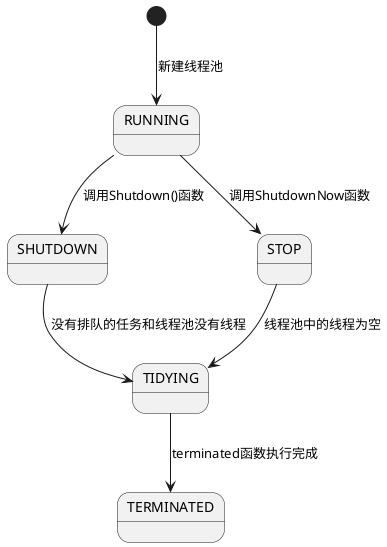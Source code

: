 @startuml
'https://plantuml.com/state-diagram


[*] --> RUNNING: 新建线程池
RUNNING --> SHUTDOWN: 调用Shutdown()函数
RUNNING --> STOP: 调用ShutdownNow函数
SHUTDOWN --> TIDYING: 没有排队的任务和线程池没有线程
STOP --> TIDYING: 线程池中的线程为空
TIDYING --> TERMINATED: terminated函数执行完成
@enduml